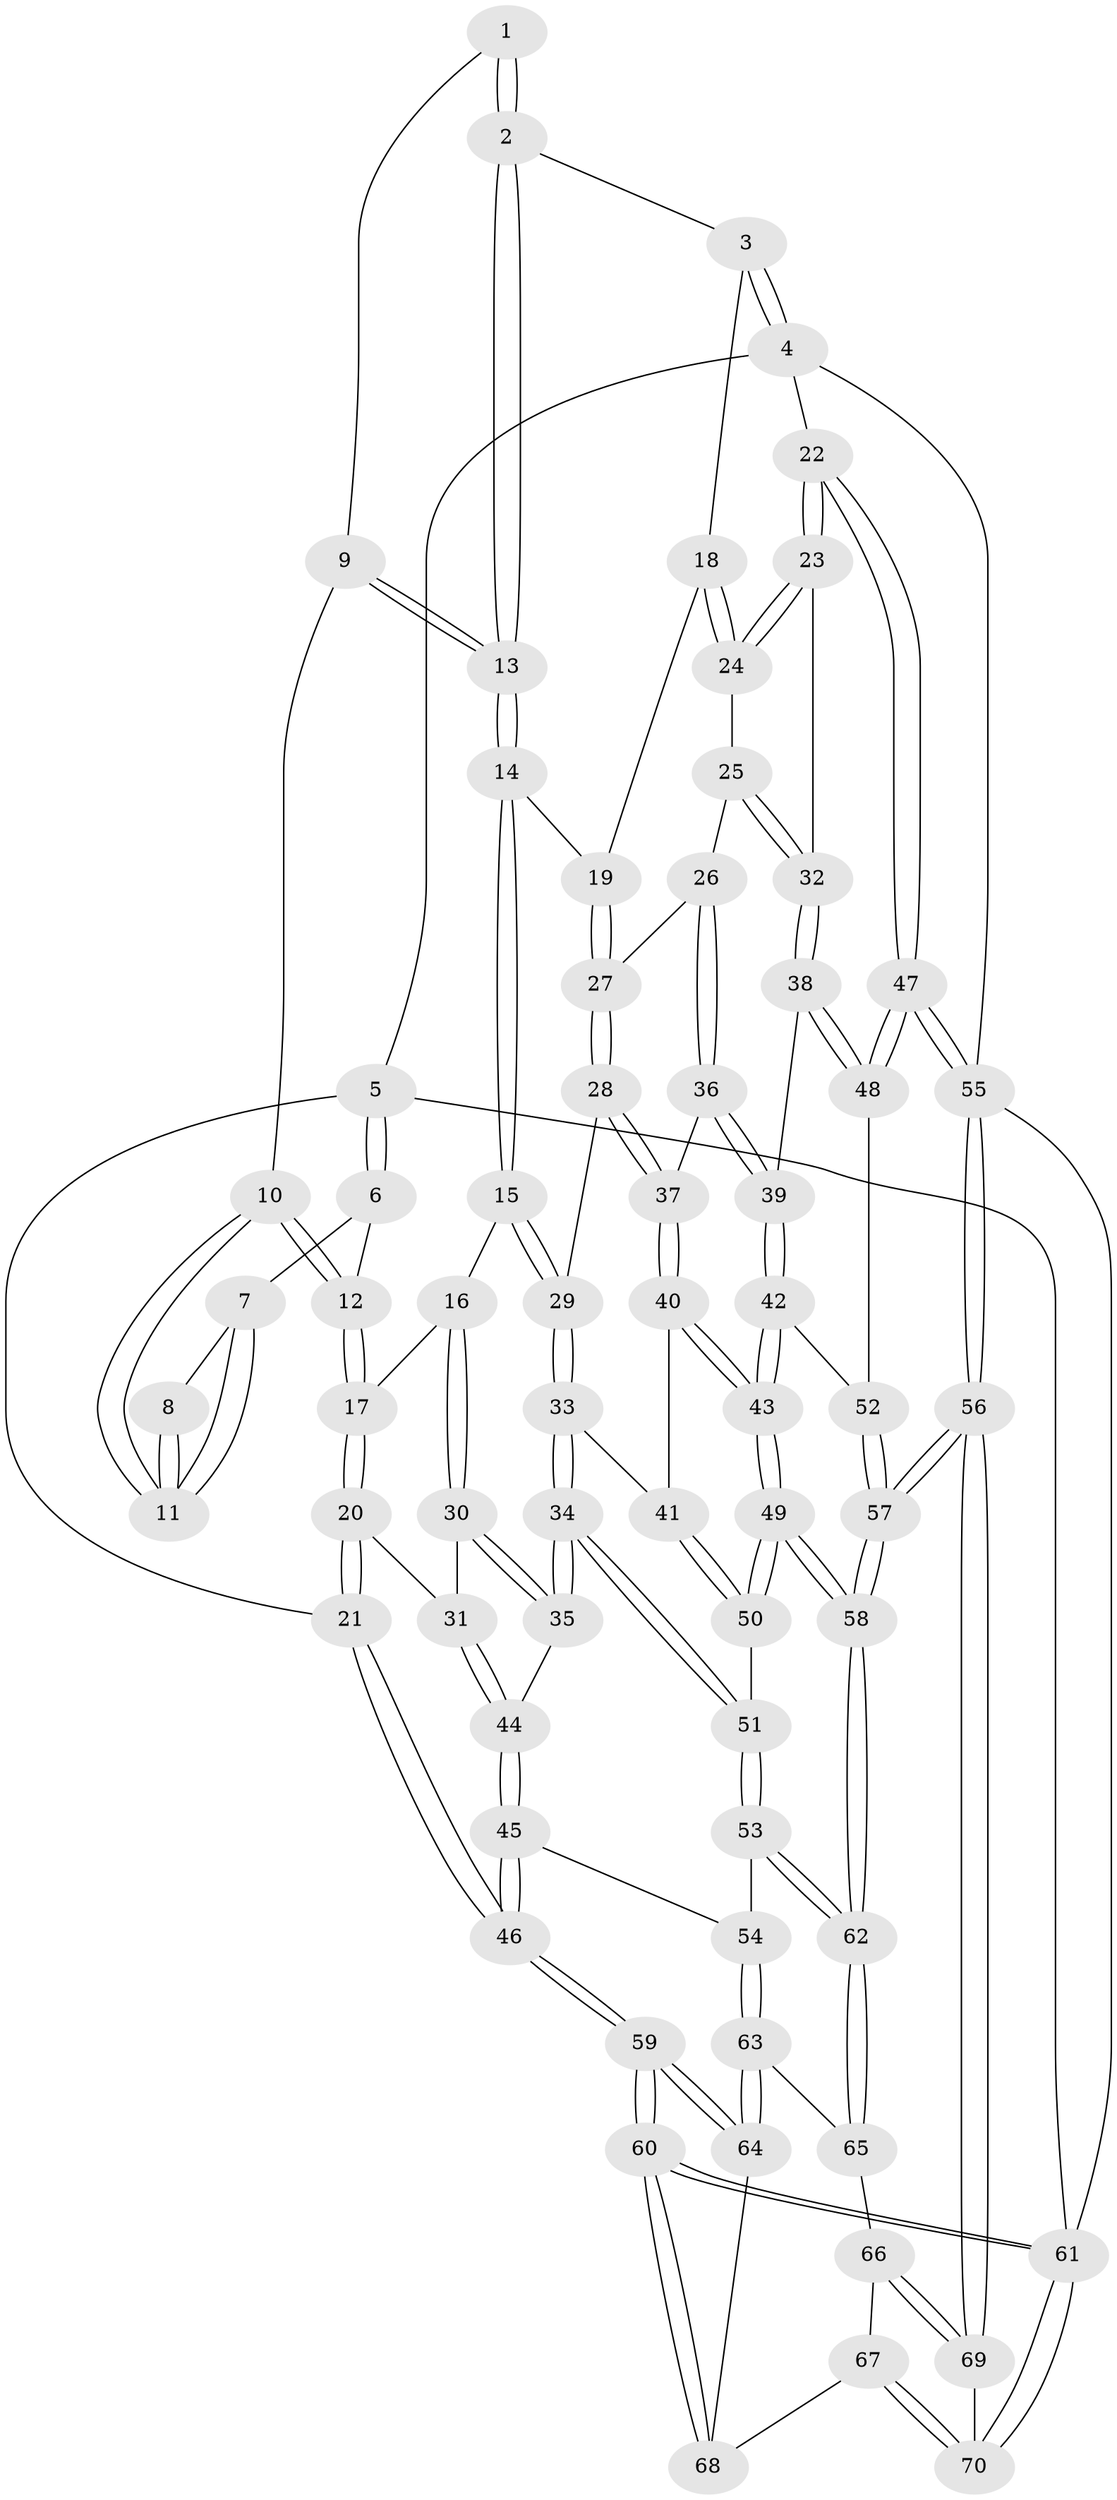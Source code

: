// Generated by graph-tools (version 1.1) at 2025/27/03/15/25 16:27:56]
// undirected, 70 vertices, 172 edges
graph export_dot {
graph [start="1"]
  node [color=gray90,style=filled];
  1 [pos="+0.4089470472422647+0"];
  2 [pos="+0.7391827172330051+0"];
  3 [pos="+0.7699764443008769+0"];
  4 [pos="+1+0"];
  5 [pos="+0+0"];
  6 [pos="+0+0"];
  7 [pos="+0+0"];
  8 [pos="+0.31004658004300384+0"];
  9 [pos="+0.34666353833380675+0.11469424693219912"];
  10 [pos="+0.22430263195944536+0.08608230167261527"];
  11 [pos="+0.22550879695454704+0.08050764588787993"];
  12 [pos="+0.13750162146455877+0.14178651795160932"];
  13 [pos="+0.3918971078334534+0.1693420385792065"];
  14 [pos="+0.4004712397069253+0.2367498122440094"];
  15 [pos="+0.375942312283474+0.2927502445876819"];
  16 [pos="+0.2676273977755309+0.3086655820906726"];
  17 [pos="+0.11586928672685365+0.23449126805453624"];
  18 [pos="+0.749759797632343+0.004418694476823244"];
  19 [pos="+0.5953477400532576+0.19470580477129"];
  20 [pos="+0+0.3131664198389603"];
  21 [pos="+0+0.33551579345137506"];
  22 [pos="+1+0.3917856647456535"];
  23 [pos="+1+0.3792569055567582"];
  24 [pos="+0.8012067747016323+0.17574701684974536"];
  25 [pos="+0.726683251153657+0.35123074537659815"];
  26 [pos="+0.6749171682907863+0.3722108378369723"];
  27 [pos="+0.6041842173165723+0.30803607464274485"];
  28 [pos="+0.46300251914763607+0.3678266844796429"];
  29 [pos="+0.42885546446339684+0.3664195627668756"];
  30 [pos="+0.22885144145316663+0.45813744438924603"];
  31 [pos="+0.04846120895652788+0.39665997609287"];
  32 [pos="+0.8614213849785104+0.45447169725551256"];
  33 [pos="+0.41675785400659093+0.5079335657177343"];
  34 [pos="+0.33255175250715685+0.5734185616353078"];
  35 [pos="+0.2385049599199767+0.5347751399596196"];
  36 [pos="+0.6488013962469908+0.4307943124595022"];
  37 [pos="+0.5996889130821632+0.4438349111579864"];
  38 [pos="+0.81576300230621+0.5316666558065376"];
  39 [pos="+0.6763537017850134+0.4832132602143176"];
  40 [pos="+0.5364422424834834+0.536826503757952"];
  41 [pos="+0.453645356606071+0.5239358598215477"];
  42 [pos="+0.6297407823623544+0.6113912553999151"];
  43 [pos="+0.6115632835004177+0.6236212516339088"];
  44 [pos="+0.13922417908566634+0.5790668364997645"];
  45 [pos="+0.022568710370777335+0.7244288407425324"];
  46 [pos="+0+0.7682151408774406"];
  47 [pos="+1+0.8047574039282978"];
  48 [pos="+0.8154599637211734+0.5392337023918841"];
  49 [pos="+0.5781889977725921+0.7486981800720082"];
  50 [pos="+0.5099601810791649+0.7134206390919354"];
  51 [pos="+0.3469276944898908+0.6740283510715448"];
  52 [pos="+0.7831048438614278+0.6021483629528713"];
  53 [pos="+0.2871103800709857+0.7760344675865037"];
  54 [pos="+0.24158999677760534+0.8197806893080746"];
  55 [pos="+1+1"];
  56 [pos="+1+1"];
  57 [pos="+0.8596110215220643+1"];
  58 [pos="+0.6129091513529358+0.8436726519181351"];
  59 [pos="+0+0.7948160095087675"];
  60 [pos="+0+0.8581479261522145"];
  61 [pos="+0+1"];
  62 [pos="+0.594004346682525+0.847489080612322"];
  63 [pos="+0.24266237580143077+0.8237212958459733"];
  64 [pos="+0.22983608512650158+0.9835254163489385"];
  65 [pos="+0.4310775683836607+0.9151196972218795"];
  66 [pos="+0.42550155977939697+0.9284146072577925"];
  67 [pos="+0.23384449261952958+1"];
  68 [pos="+0.23067063654566577+1"];
  69 [pos="+0.3914651387654511+1"];
  70 [pos="+0.23827067258479162+1"];
  1 -- 2;
  1 -- 2;
  1 -- 9;
  2 -- 3;
  2 -- 13;
  2 -- 13;
  3 -- 4;
  3 -- 4;
  3 -- 18;
  4 -- 5;
  4 -- 22;
  4 -- 55;
  5 -- 6;
  5 -- 6;
  5 -- 21;
  5 -- 61;
  6 -- 7;
  6 -- 12;
  7 -- 8;
  7 -- 11;
  7 -- 11;
  8 -- 11;
  8 -- 11;
  9 -- 10;
  9 -- 13;
  9 -- 13;
  10 -- 11;
  10 -- 11;
  10 -- 12;
  10 -- 12;
  12 -- 17;
  12 -- 17;
  13 -- 14;
  13 -- 14;
  14 -- 15;
  14 -- 15;
  14 -- 19;
  15 -- 16;
  15 -- 29;
  15 -- 29;
  16 -- 17;
  16 -- 30;
  16 -- 30;
  17 -- 20;
  17 -- 20;
  18 -- 19;
  18 -- 24;
  18 -- 24;
  19 -- 27;
  19 -- 27;
  20 -- 21;
  20 -- 21;
  20 -- 31;
  21 -- 46;
  21 -- 46;
  22 -- 23;
  22 -- 23;
  22 -- 47;
  22 -- 47;
  23 -- 24;
  23 -- 24;
  23 -- 32;
  24 -- 25;
  25 -- 26;
  25 -- 32;
  25 -- 32;
  26 -- 27;
  26 -- 36;
  26 -- 36;
  27 -- 28;
  27 -- 28;
  28 -- 29;
  28 -- 37;
  28 -- 37;
  29 -- 33;
  29 -- 33;
  30 -- 31;
  30 -- 35;
  30 -- 35;
  31 -- 44;
  31 -- 44;
  32 -- 38;
  32 -- 38;
  33 -- 34;
  33 -- 34;
  33 -- 41;
  34 -- 35;
  34 -- 35;
  34 -- 51;
  34 -- 51;
  35 -- 44;
  36 -- 37;
  36 -- 39;
  36 -- 39;
  37 -- 40;
  37 -- 40;
  38 -- 39;
  38 -- 48;
  38 -- 48;
  39 -- 42;
  39 -- 42;
  40 -- 41;
  40 -- 43;
  40 -- 43;
  41 -- 50;
  41 -- 50;
  42 -- 43;
  42 -- 43;
  42 -- 52;
  43 -- 49;
  43 -- 49;
  44 -- 45;
  44 -- 45;
  45 -- 46;
  45 -- 46;
  45 -- 54;
  46 -- 59;
  46 -- 59;
  47 -- 48;
  47 -- 48;
  47 -- 55;
  47 -- 55;
  48 -- 52;
  49 -- 50;
  49 -- 50;
  49 -- 58;
  49 -- 58;
  50 -- 51;
  51 -- 53;
  51 -- 53;
  52 -- 57;
  52 -- 57;
  53 -- 54;
  53 -- 62;
  53 -- 62;
  54 -- 63;
  54 -- 63;
  55 -- 56;
  55 -- 56;
  55 -- 61;
  56 -- 57;
  56 -- 57;
  56 -- 69;
  56 -- 69;
  57 -- 58;
  57 -- 58;
  58 -- 62;
  58 -- 62;
  59 -- 60;
  59 -- 60;
  59 -- 64;
  59 -- 64;
  60 -- 61;
  60 -- 61;
  60 -- 68;
  60 -- 68;
  61 -- 70;
  61 -- 70;
  62 -- 65;
  62 -- 65;
  63 -- 64;
  63 -- 64;
  63 -- 65;
  64 -- 68;
  65 -- 66;
  66 -- 67;
  66 -- 69;
  66 -- 69;
  67 -- 68;
  67 -- 70;
  67 -- 70;
  69 -- 70;
}

